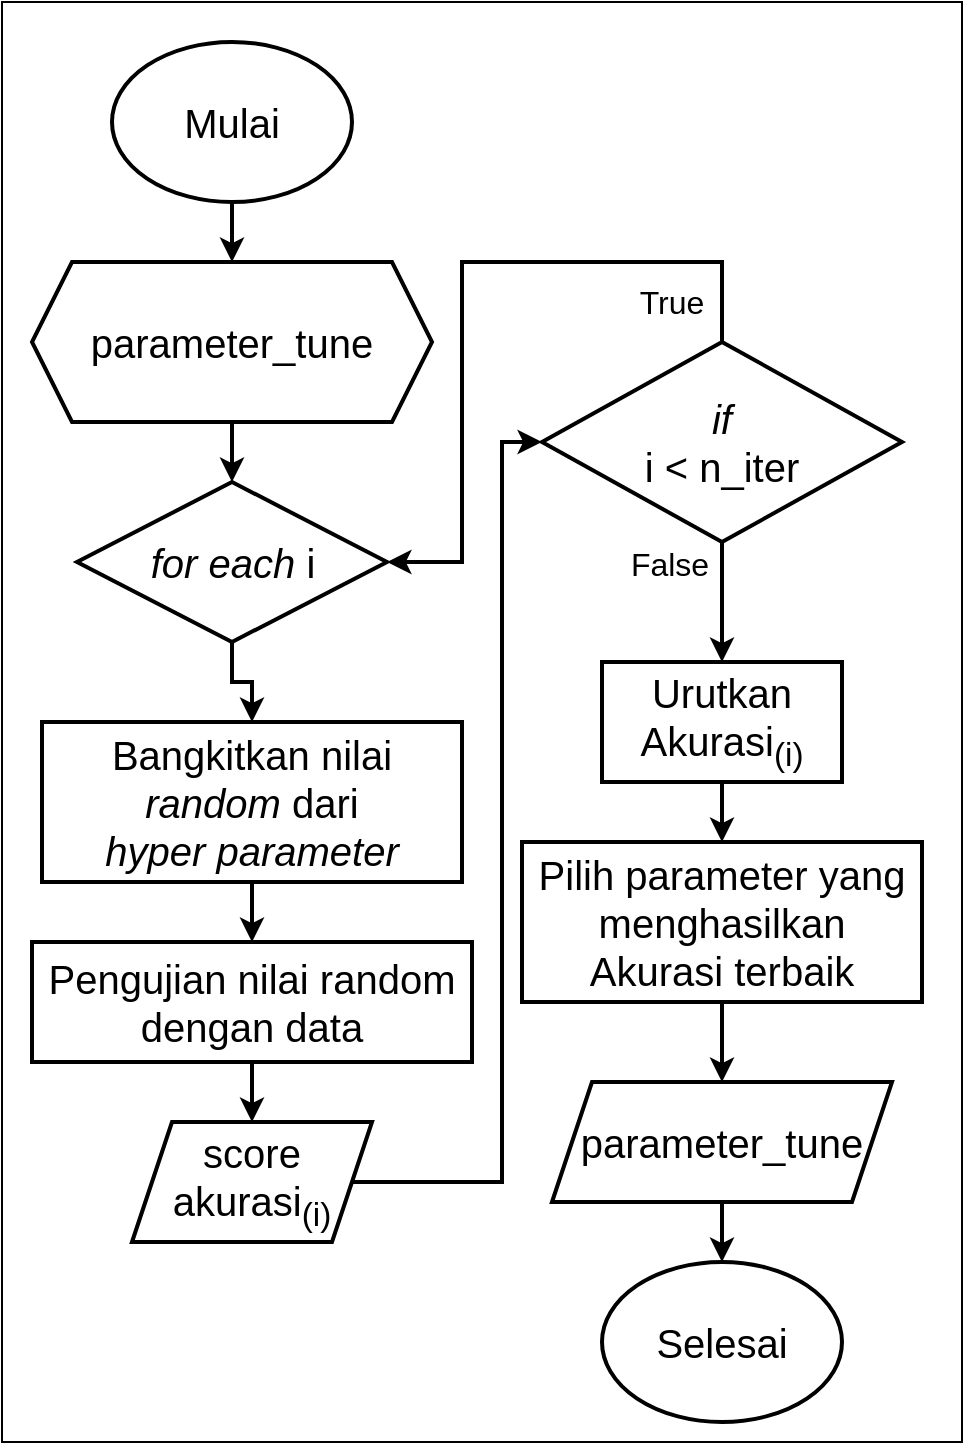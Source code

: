 <mxfile version="14.9.0" type="device"><diagram id="jP93piEOJS2Tb5iJnGvv" name="Page-1"><mxGraphModel dx="1880" dy="2133" grid="1" gridSize="10" guides="1" tooltips="1" connect="1" arrows="1" fold="1" page="1" pageScale="1" pageWidth="850" pageHeight="1100" math="0" shadow="0"><root><mxCell id="0"/><mxCell id="1" parent="0"/><mxCell id="CAvGYH7OdWRk7f9djMdc-18" value="" style="group" vertex="1" connectable="0" parent="1"><mxGeometry x="90" y="-150" width="480" height="720" as="geometry"/></mxCell><mxCell id="CAvGYH7OdWRk7f9djMdc-17" value="" style="rounded=0;whiteSpace=wrap;html=1;strokeWidth=1;" vertex="1" parent="CAvGYH7OdWRk7f9djMdc-18"><mxGeometry width="480" height="720" as="geometry"/></mxCell><mxCell id="QC3Isr99NjV68POHnFBM-1" value="&lt;font style=&quot;font-size: 20px&quot;&gt;Mulai&lt;/font&gt;" style="ellipse;whiteSpace=wrap;html=1;strokeWidth=2;" parent="CAvGYH7OdWRk7f9djMdc-18" vertex="1"><mxGeometry x="55" y="20" width="120" height="80" as="geometry"/></mxCell><mxCell id="QC3Isr99NjV68POHnFBM-3" value="&lt;font style=&quot;font-size: 20px&quot;&gt;Selesai&lt;/font&gt;" style="ellipse;whiteSpace=wrap;html=1;strokeWidth=2;" parent="CAvGYH7OdWRk7f9djMdc-18" vertex="1"><mxGeometry x="300" y="630" width="120" height="80" as="geometry"/></mxCell><mxCell id="QC3Isr99NjV68POHnFBM-5" value="&lt;span style=&quot;font-size: 20px&quot;&gt;Bangkitkan nilai &lt;br&gt;&lt;i&gt;random&lt;/i&gt; dari &lt;br&gt;&lt;i&gt;hyper parameter&lt;/i&gt;&lt;/span&gt;" style="rounded=0;whiteSpace=wrap;html=1;strokeWidth=2;" parent="CAvGYH7OdWRk7f9djMdc-18" vertex="1"><mxGeometry x="20" y="360" width="210" height="80" as="geometry"/></mxCell><mxCell id="QC3Isr99NjV68POHnFBM-6" value="&lt;span style=&quot;font-size: 20px&quot;&gt;Pengujian nilai random&lt;br&gt;dengan data&lt;br&gt;&lt;/span&gt;" style="rounded=0;whiteSpace=wrap;html=1;strokeWidth=2;" parent="CAvGYH7OdWRk7f9djMdc-18" vertex="1"><mxGeometry x="15" y="470" width="220" height="60" as="geometry"/></mxCell><mxCell id="QC3Isr99NjV68POHnFBM-7" value="&lt;span style=&quot;font-size: 20px&quot;&gt;Pilih parameter yang menghasilkan &lt;br&gt;Akurasi terbaik&lt;/span&gt;" style="rounded=0;whiteSpace=wrap;html=1;strokeWidth=2;" parent="CAvGYH7OdWRk7f9djMdc-18" vertex="1"><mxGeometry x="260" y="420" width="200" height="80" as="geometry"/></mxCell><mxCell id="QC3Isr99NjV68POHnFBM-13" value="" style="endArrow=classic;html=1;exitX=0.5;exitY=1;exitDx=0;exitDy=0;entryX=0.5;entryY=0;entryDx=0;entryDy=0;strokeWidth=2;" parent="CAvGYH7OdWRk7f9djMdc-18" source="QC3Isr99NjV68POHnFBM-5" target="QC3Isr99NjV68POHnFBM-6" edge="1"><mxGeometry width="50" height="50" relative="1" as="geometry"><mxPoint x="100" y="410" as="sourcePoint"/><mxPoint x="150" y="360" as="targetPoint"/></mxGeometry></mxCell><mxCell id="QC3Isr99NjV68POHnFBM-16" value="&lt;font style=&quot;font-size: 20px&quot;&gt;&lt;i&gt;for each&amp;nbsp;&lt;/i&gt;i&lt;br&gt;&lt;/font&gt;" style="rhombus;whiteSpace=wrap;html=1;strokeWidth=2;" parent="CAvGYH7OdWRk7f9djMdc-18" vertex="1"><mxGeometry x="37.5" y="240" width="155" height="80" as="geometry"/></mxCell><mxCell id="QC3Isr99NjV68POHnFBM-19" value="" style="endArrow=classic;html=1;exitX=0.5;exitY=1;exitDx=0;exitDy=0;entryX=0.5;entryY=0;entryDx=0;entryDy=0;strokeWidth=2;rounded=0;" parent="CAvGYH7OdWRk7f9djMdc-18" source="QC3Isr99NjV68POHnFBM-16" target="QC3Isr99NjV68POHnFBM-5" edge="1"><mxGeometry width="50" height="50" relative="1" as="geometry"><mxPoint x="125" y="340" as="sourcePoint"/><mxPoint x="80" y="310" as="targetPoint"/><Array as="points"><mxPoint x="115" y="340"/><mxPoint x="125" y="340"/></Array></mxGeometry></mxCell><mxCell id="CAvGYH7OdWRk7f9djMdc-1" value="&lt;font style=&quot;font-size: 20px&quot;&gt;parameter_tune&lt;/font&gt;" style="shape=hexagon;perimeter=hexagonPerimeter2;whiteSpace=wrap;html=1;fixedSize=1;strokeWidth=2;" vertex="1" parent="CAvGYH7OdWRk7f9djMdc-18"><mxGeometry x="15" y="130" width="200" height="80" as="geometry"/></mxCell><mxCell id="CAvGYH7OdWRk7f9djMdc-2" value="&lt;font style=&quot;font-size: 20px&quot;&gt;&lt;i&gt;if&lt;/i&gt;&lt;br&gt;i &amp;lt; n_iter&lt;/font&gt;" style="rhombus;whiteSpace=wrap;html=1;strokeWidth=2;" vertex="1" parent="CAvGYH7OdWRk7f9djMdc-18"><mxGeometry x="270" y="170" width="180" height="100" as="geometry"/></mxCell><mxCell id="CAvGYH7OdWRk7f9djMdc-3" value="&lt;font style=&quot;font-size: 20px&quot;&gt;score&lt;br&gt;akurasi&lt;sub&gt;(i)&lt;/sub&gt;&lt;/font&gt;" style="shape=parallelogram;perimeter=parallelogramPerimeter;whiteSpace=wrap;html=1;fixedSize=1;strokeWidth=2;" vertex="1" parent="CAvGYH7OdWRk7f9djMdc-18"><mxGeometry x="65" y="560" width="120" height="60" as="geometry"/></mxCell><mxCell id="CAvGYH7OdWRk7f9djMdc-4" value="" style="endArrow=classic;html=1;strokeWidth=2;exitX=0.5;exitY=1;exitDx=0;exitDy=0;entryX=0.5;entryY=0;entryDx=0;entryDy=0;" edge="1" parent="CAvGYH7OdWRk7f9djMdc-18" source="QC3Isr99NjV68POHnFBM-6" target="CAvGYH7OdWRk7f9djMdc-3"><mxGeometry width="50" height="50" relative="1" as="geometry"><mxPoint x="100" y="490" as="sourcePoint"/><mxPoint x="150" y="440" as="targetPoint"/></mxGeometry></mxCell><mxCell id="CAvGYH7OdWRk7f9djMdc-5" value="" style="endArrow=classic;html=1;strokeWidth=2;exitX=1;exitY=0.5;exitDx=0;exitDy=0;entryX=0;entryY=0.5;entryDx=0;entryDy=0;rounded=0;" edge="1" parent="CAvGYH7OdWRk7f9djMdc-18" source="CAvGYH7OdWRk7f9djMdc-3" target="CAvGYH7OdWRk7f9djMdc-2"><mxGeometry width="50" height="50" relative="1" as="geometry"><mxPoint x="-40" y="450" as="sourcePoint"/><mxPoint x="10" y="400" as="targetPoint"/><Array as="points"><mxPoint x="250" y="590"/><mxPoint x="250" y="220"/></Array></mxGeometry></mxCell><mxCell id="CAvGYH7OdWRk7f9djMdc-6" value="" style="endArrow=classic;html=1;strokeWidth=2;exitX=0.5;exitY=0;exitDx=0;exitDy=0;entryX=1;entryY=0.5;entryDx=0;entryDy=0;rounded=0;" edge="1" parent="CAvGYH7OdWRk7f9djMdc-18" source="CAvGYH7OdWRk7f9djMdc-2" target="QC3Isr99NjV68POHnFBM-16"><mxGeometry width="50" height="50" relative="1" as="geometry"><mxPoint x="50" y="370" as="sourcePoint"/><mxPoint x="100" y="320" as="targetPoint"/><Array as="points"><mxPoint x="360" y="130"/><mxPoint x="230" y="130"/><mxPoint x="230" y="280"/></Array></mxGeometry></mxCell><mxCell id="CAvGYH7OdWRk7f9djMdc-7" value="&lt;font style=&quot;font-size: 20px&quot;&gt;Urutkan&lt;br&gt;Akurasi&lt;sub&gt;(i)&lt;/sub&gt;&lt;/font&gt;" style="rounded=0;whiteSpace=wrap;html=1;strokeWidth=2;" vertex="1" parent="CAvGYH7OdWRk7f9djMdc-18"><mxGeometry x="300" y="330" width="120" height="60" as="geometry"/></mxCell><mxCell id="CAvGYH7OdWRk7f9djMdc-8" value="" style="endArrow=classic;html=1;strokeWidth=2;exitX=0.5;exitY=1;exitDx=0;exitDy=0;entryX=0.5;entryY=0;entryDx=0;entryDy=0;" edge="1" parent="CAvGYH7OdWRk7f9djMdc-18" source="CAvGYH7OdWRk7f9djMdc-2" target="CAvGYH7OdWRk7f9djMdc-7"><mxGeometry width="50" height="50" relative="1" as="geometry"><mxPoint x="250" y="320" as="sourcePoint"/><mxPoint x="300" y="270" as="targetPoint"/></mxGeometry></mxCell><mxCell id="CAvGYH7OdWRk7f9djMdc-9" value="" style="endArrow=classic;html=1;strokeWidth=2;exitX=0.5;exitY=1;exitDx=0;exitDy=0;entryX=0.5;entryY=0;entryDx=0;entryDy=0;" edge="1" parent="CAvGYH7OdWRk7f9djMdc-18" source="CAvGYH7OdWRk7f9djMdc-7" target="QC3Isr99NjV68POHnFBM-7"><mxGeometry width="50" height="50" relative="1" as="geometry"><mxPoint x="360" y="400" as="sourcePoint"/><mxPoint x="300" y="300" as="targetPoint"/></mxGeometry></mxCell><mxCell id="CAvGYH7OdWRk7f9djMdc-10" value="" style="endArrow=classic;html=1;strokeWidth=2;exitX=0.5;exitY=1;exitDx=0;exitDy=0;entryX=0.5;entryY=0;entryDx=0;entryDy=0;" edge="1" parent="CAvGYH7OdWRk7f9djMdc-18" source="CAvGYH7OdWRk7f9djMdc-1" target="QC3Isr99NjV68POHnFBM-16"><mxGeometry width="50" height="50" relative="1" as="geometry"><mxPoint x="70" y="270" as="sourcePoint"/><mxPoint x="120" y="220" as="targetPoint"/></mxGeometry></mxCell><mxCell id="CAvGYH7OdWRk7f9djMdc-11" value="" style="endArrow=classic;html=1;strokeWidth=2;exitX=0.5;exitY=1;exitDx=0;exitDy=0;entryX=0.5;entryY=0;entryDx=0;entryDy=0;" edge="1" parent="CAvGYH7OdWRk7f9djMdc-18" source="QC3Isr99NjV68POHnFBM-1" target="CAvGYH7OdWRk7f9djMdc-1"><mxGeometry width="50" height="50" relative="1" as="geometry"><mxPoint x="60" y="140" as="sourcePoint"/><mxPoint x="110" y="90" as="targetPoint"/></mxGeometry></mxCell><mxCell id="CAvGYH7OdWRk7f9djMdc-12" value="&lt;font style=&quot;font-size: 16px&quot;&gt;True&lt;/font&gt;" style="text;html=1;strokeColor=none;fillColor=none;align=center;verticalAlign=middle;whiteSpace=wrap;rounded=0;" vertex="1" parent="CAvGYH7OdWRk7f9djMdc-18"><mxGeometry x="315" y="140" width="40" height="20" as="geometry"/></mxCell><mxCell id="CAvGYH7OdWRk7f9djMdc-13" value="&lt;font style=&quot;font-size: 16px&quot;&gt;False&lt;/font&gt;" style="text;html=1;strokeColor=none;fillColor=none;align=center;verticalAlign=middle;whiteSpace=wrap;rounded=0;" vertex="1" parent="CAvGYH7OdWRk7f9djMdc-18"><mxGeometry x="314" y="271" width="40" height="20" as="geometry"/></mxCell><mxCell id="CAvGYH7OdWRk7f9djMdc-14" value="&lt;span style=&quot;font-size: 20px&quot;&gt;parameter_tune&lt;/span&gt;" style="shape=parallelogram;perimeter=parallelogramPerimeter;whiteSpace=wrap;html=1;fixedSize=1;strokeWidth=2;" vertex="1" parent="CAvGYH7OdWRk7f9djMdc-18"><mxGeometry x="275" y="540" width="170" height="60" as="geometry"/></mxCell><mxCell id="CAvGYH7OdWRk7f9djMdc-15" value="" style="endArrow=classic;html=1;strokeWidth=2;exitX=0.5;exitY=1;exitDx=0;exitDy=0;entryX=0.5;entryY=0;entryDx=0;entryDy=0;" edge="1" parent="CAvGYH7OdWRk7f9djMdc-18" source="QC3Isr99NjV68POHnFBM-7" target="CAvGYH7OdWRk7f9djMdc-14"><mxGeometry width="50" height="50" relative="1" as="geometry"><mxPoint x="410" y="630" as="sourcePoint"/><mxPoint x="460" y="580" as="targetPoint"/></mxGeometry></mxCell><mxCell id="CAvGYH7OdWRk7f9djMdc-16" value="" style="endArrow=classic;html=1;strokeWidth=2;exitX=0.5;exitY=1;exitDx=0;exitDy=0;entryX=0.5;entryY=0;entryDx=0;entryDy=0;" edge="1" parent="CAvGYH7OdWRk7f9djMdc-18" source="CAvGYH7OdWRk7f9djMdc-14" target="QC3Isr99NjV68POHnFBM-3"><mxGeometry width="50" height="50" relative="1" as="geometry"><mxPoint x="410" y="630" as="sourcePoint"/><mxPoint x="460" y="580" as="targetPoint"/></mxGeometry></mxCell></root></mxGraphModel></diagram></mxfile>